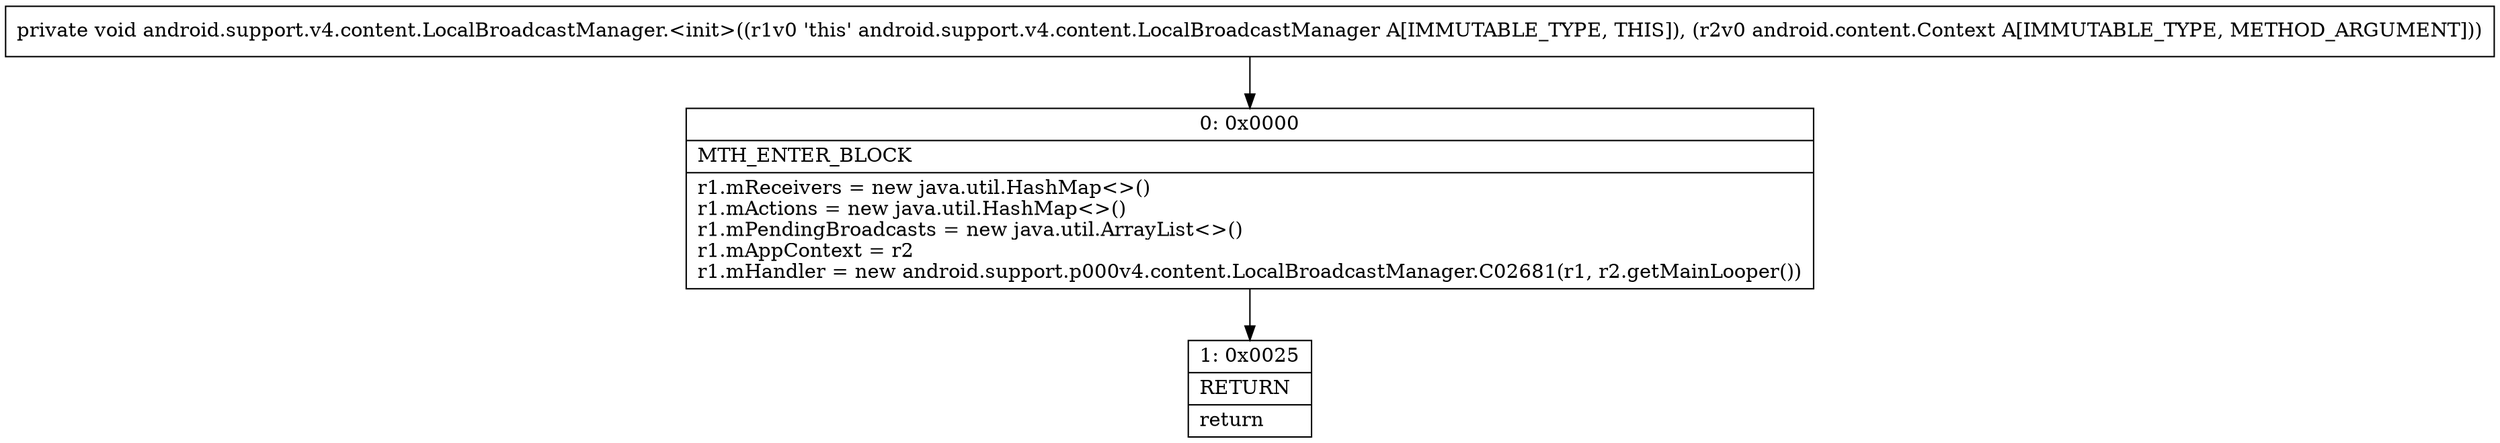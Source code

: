 digraph "CFG forandroid.support.v4.content.LocalBroadcastManager.\<init\>(Landroid\/content\/Context;)V" {
Node_0 [shape=record,label="{0\:\ 0x0000|MTH_ENTER_BLOCK\l|r1.mReceivers = new java.util.HashMap\<\>()\lr1.mActions = new java.util.HashMap\<\>()\lr1.mPendingBroadcasts = new java.util.ArrayList\<\>()\lr1.mAppContext = r2\lr1.mHandler = new android.support.p000v4.content.LocalBroadcastManager.C02681(r1, r2.getMainLooper())\l}"];
Node_1 [shape=record,label="{1\:\ 0x0025|RETURN\l|return\l}"];
MethodNode[shape=record,label="{private void android.support.v4.content.LocalBroadcastManager.\<init\>((r1v0 'this' android.support.v4.content.LocalBroadcastManager A[IMMUTABLE_TYPE, THIS]), (r2v0 android.content.Context A[IMMUTABLE_TYPE, METHOD_ARGUMENT])) }"];
MethodNode -> Node_0;
Node_0 -> Node_1;
}

